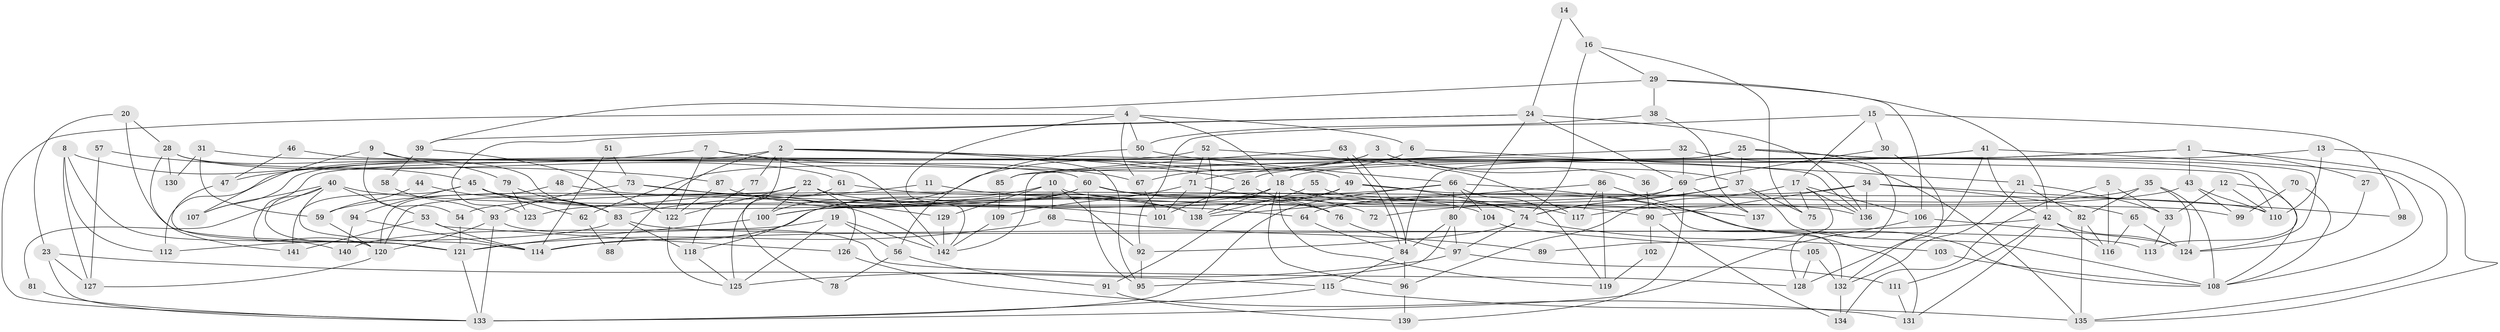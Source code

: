 // coarse degree distribution, {5: 0.14084507042253522, 4: 0.2112676056338028, 7: 0.07042253521126761, 11: 0.04225352112676056, 10: 0.028169014084507043, 2: 0.04225352112676056, 8: 0.056338028169014086, 3: 0.15492957746478872, 6: 0.16901408450704225, 9: 0.056338028169014086, 12: 0.014084507042253521, 13: 0.014084507042253521}
// Generated by graph-tools (version 1.1) at 2025/37/03/04/25 23:37:14]
// undirected, 142 vertices, 284 edges
graph export_dot {
  node [color=gray90,style=filled];
  1;
  2;
  3;
  4;
  5;
  6;
  7;
  8;
  9;
  10;
  11;
  12;
  13;
  14;
  15;
  16;
  17;
  18;
  19;
  20;
  21;
  22;
  23;
  24;
  25;
  26;
  27;
  28;
  29;
  30;
  31;
  32;
  33;
  34;
  35;
  36;
  37;
  38;
  39;
  40;
  41;
  42;
  43;
  44;
  45;
  46;
  47;
  48;
  49;
  50;
  51;
  52;
  53;
  54;
  55;
  56;
  57;
  58;
  59;
  60;
  61;
  62;
  63;
  64;
  65;
  66;
  67;
  68;
  69;
  70;
  71;
  72;
  73;
  74;
  75;
  76;
  77;
  78;
  79;
  80;
  81;
  82;
  83;
  84;
  85;
  86;
  87;
  88;
  89;
  90;
  91;
  92;
  93;
  94;
  95;
  96;
  97;
  98;
  99;
  100;
  101;
  102;
  103;
  104;
  105;
  106;
  107;
  108;
  109;
  110;
  111;
  112;
  113;
  114;
  115;
  116;
  117;
  118;
  119;
  120;
  121;
  122;
  123;
  124;
  125;
  126;
  127;
  128;
  129;
  130;
  131;
  132;
  133;
  134;
  135;
  136;
  137;
  138;
  139;
  140;
  141;
  142;
  1 -- 18;
  1 -- 142;
  1 -- 27;
  1 -- 43;
  1 -- 135;
  2 -- 110;
  2 -- 95;
  2 -- 26;
  2 -- 77;
  2 -- 78;
  2 -- 88;
  2 -- 112;
  3 -- 37;
  3 -- 100;
  3 -- 36;
  3 -- 62;
  4 -- 67;
  4 -- 133;
  4 -- 6;
  4 -- 18;
  4 -- 50;
  4 -- 142;
  5 -- 33;
  5 -- 116;
  5 -- 134;
  6 -- 21;
  6 -- 67;
  7 -- 142;
  7 -- 67;
  7 -- 47;
  7 -- 122;
  8 -- 45;
  8 -- 112;
  8 -- 127;
  8 -- 140;
  9 -- 136;
  9 -- 79;
  9 -- 54;
  9 -- 107;
  10 -- 129;
  10 -- 92;
  10 -- 68;
  10 -- 99;
  10 -- 118;
  11 -- 83;
  11 -- 90;
  12 -- 110;
  12 -- 108;
  12 -- 33;
  13 -- 135;
  13 -- 110;
  13 -- 26;
  14 -- 24;
  14 -- 16;
  15 -- 17;
  15 -- 30;
  15 -- 92;
  15 -- 98;
  16 -- 74;
  16 -- 29;
  16 -- 75;
  17 -- 136;
  17 -- 106;
  17 -- 75;
  17 -- 89;
  17 -- 96;
  18 -- 96;
  18 -- 59;
  18 -- 119;
  18 -- 136;
  18 -- 138;
  19 -- 142;
  19 -- 125;
  19 -- 56;
  19 -- 140;
  20 -- 23;
  20 -- 28;
  20 -- 121;
  21 -- 132;
  21 -- 82;
  21 -- 33;
  22 -- 64;
  22 -- 120;
  22 -- 100;
  22 -- 122;
  22 -- 126;
  23 -- 115;
  23 -- 133;
  23 -- 127;
  24 -- 80;
  24 -- 69;
  24 -- 39;
  24 -- 123;
  24 -- 136;
  25 -- 37;
  25 -- 84;
  25 -- 113;
  25 -- 120;
  25 -- 124;
  25 -- 128;
  26 -- 76;
  26 -- 101;
  27 -- 124;
  28 -- 83;
  28 -- 61;
  28 -- 130;
  28 -- 141;
  29 -- 42;
  29 -- 39;
  29 -- 38;
  29 -- 106;
  30 -- 69;
  30 -- 132;
  31 -- 49;
  31 -- 59;
  31 -- 130;
  32 -- 69;
  32 -- 135;
  32 -- 85;
  33 -- 113;
  34 -- 136;
  34 -- 65;
  34 -- 54;
  34 -- 90;
  34 -- 98;
  35 -- 124;
  35 -- 108;
  35 -- 64;
  35 -- 82;
  36 -- 90;
  37 -- 75;
  37 -- 74;
  37 -- 72;
  37 -- 108;
  38 -- 50;
  38 -- 137;
  39 -- 122;
  39 -- 58;
  40 -- 117;
  40 -- 121;
  40 -- 53;
  40 -- 81;
  40 -- 107;
  40 -- 114;
  41 -- 128;
  41 -- 42;
  41 -- 71;
  41 -- 108;
  42 -- 111;
  42 -- 124;
  42 -- 114;
  42 -- 116;
  42 -- 131;
  43 -- 117;
  43 -- 99;
  43 -- 110;
  44 -- 83;
  44 -- 59;
  45 -- 141;
  45 -- 94;
  45 -- 62;
  45 -- 104;
  45 -- 142;
  46 -- 47;
  46 -- 60;
  47 -- 121;
  48 -- 120;
  48 -- 138;
  49 -- 74;
  49 -- 100;
  49 -- 91;
  49 -- 132;
  50 -- 66;
  50 -- 56;
  51 -- 73;
  51 -- 114;
  52 -- 107;
  52 -- 138;
  52 -- 71;
  52 -- 117;
  53 -- 114;
  53 -- 126;
  53 -- 141;
  54 -- 121;
  55 -- 138;
  55 -- 74;
  56 -- 78;
  56 -- 91;
  57 -- 87;
  57 -- 127;
  58 -- 93;
  59 -- 120;
  60 -- 76;
  60 -- 114;
  60 -- 72;
  60 -- 95;
  60 -- 110;
  60 -- 123;
  61 -- 125;
  61 -- 76;
  62 -- 88;
  63 -- 85;
  63 -- 84;
  63 -- 84;
  64 -- 84;
  65 -- 124;
  65 -- 116;
  66 -- 100;
  66 -- 108;
  66 -- 80;
  66 -- 104;
  66 -- 119;
  66 -- 133;
  67 -- 101;
  68 -- 121;
  68 -- 89;
  69 -- 137;
  69 -- 100;
  69 -- 74;
  69 -- 139;
  70 -- 108;
  70 -- 99;
  71 -- 101;
  71 -- 109;
  71 -- 137;
  73 -- 93;
  73 -- 101;
  73 -- 129;
  74 -- 92;
  74 -- 97;
  74 -- 103;
  76 -- 97;
  77 -- 118;
  79 -- 123;
  79 -- 83;
  80 -- 84;
  80 -- 95;
  80 -- 97;
  81 -- 133;
  82 -- 135;
  82 -- 116;
  83 -- 113;
  83 -- 118;
  83 -- 112;
  84 -- 96;
  84 -- 115;
  85 -- 109;
  86 -- 131;
  86 -- 119;
  86 -- 117;
  86 -- 138;
  87 -- 138;
  87 -- 122;
  90 -- 134;
  90 -- 102;
  91 -- 139;
  92 -- 95;
  93 -- 133;
  93 -- 120;
  93 -- 128;
  94 -- 114;
  94 -- 140;
  96 -- 139;
  97 -- 111;
  97 -- 125;
  100 -- 121;
  102 -- 119;
  103 -- 108;
  104 -- 105;
  105 -- 128;
  105 -- 132;
  106 -- 133;
  106 -- 124;
  109 -- 142;
  111 -- 131;
  115 -- 133;
  115 -- 135;
  118 -- 125;
  120 -- 127;
  121 -- 133;
  122 -- 125;
  126 -- 131;
  129 -- 142;
  132 -- 134;
}
